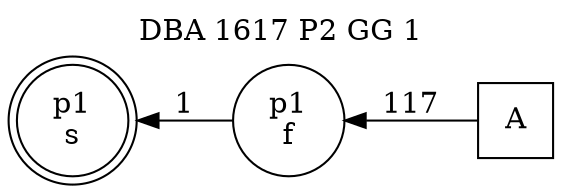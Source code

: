 digraph DBA_1617_P2_GG_1_GOOD {
labelloc="tl"
label= " DBA 1617 P2 GG 1 "
rankdir="RL";
graph [ size=" 10 , 10 !"]

"A" [shape="square" label="A"]
"p1_f" [shape="circle" label="p1
f"]
"p1_s" [shape="doublecircle" label="p1
s"]
"A" -> "p1_f" [ label=117]
"p1_f" -> "p1_s" [ label=1]
}
